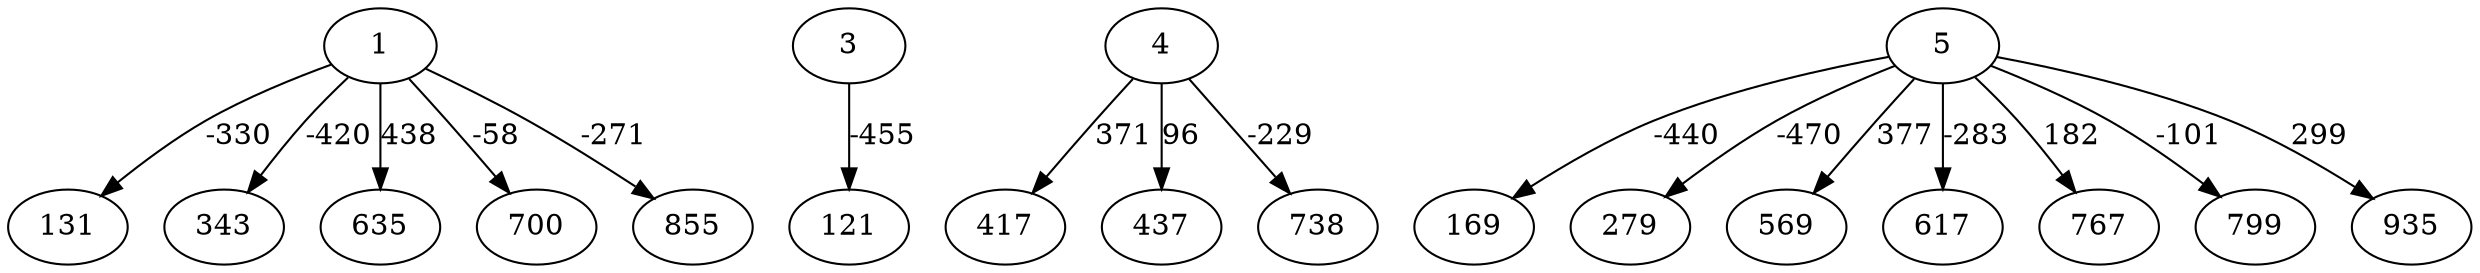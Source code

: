digraph {
	1 -> 131[label="-330"];
	1 -> 343[label="-420"];
	1 -> 635[label="438"];
	1 -> 700[label="-58"];
	1 -> 855[label="-271"];
	3 -> 121[label="-455"];
	4 -> 417[label="371"];
	4 -> 437[label="96"];
	4 -> 738[label="-229"];
	5 -> 169[label="-440"];
	5 -> 279[label="-470"];
	5 -> 569[label="377"];
	5 -> 617[label="-283"];
	5 -> 767[label="182"];
	5 -> 799[label="-101"];
	5 -> 935[label="299"];
}